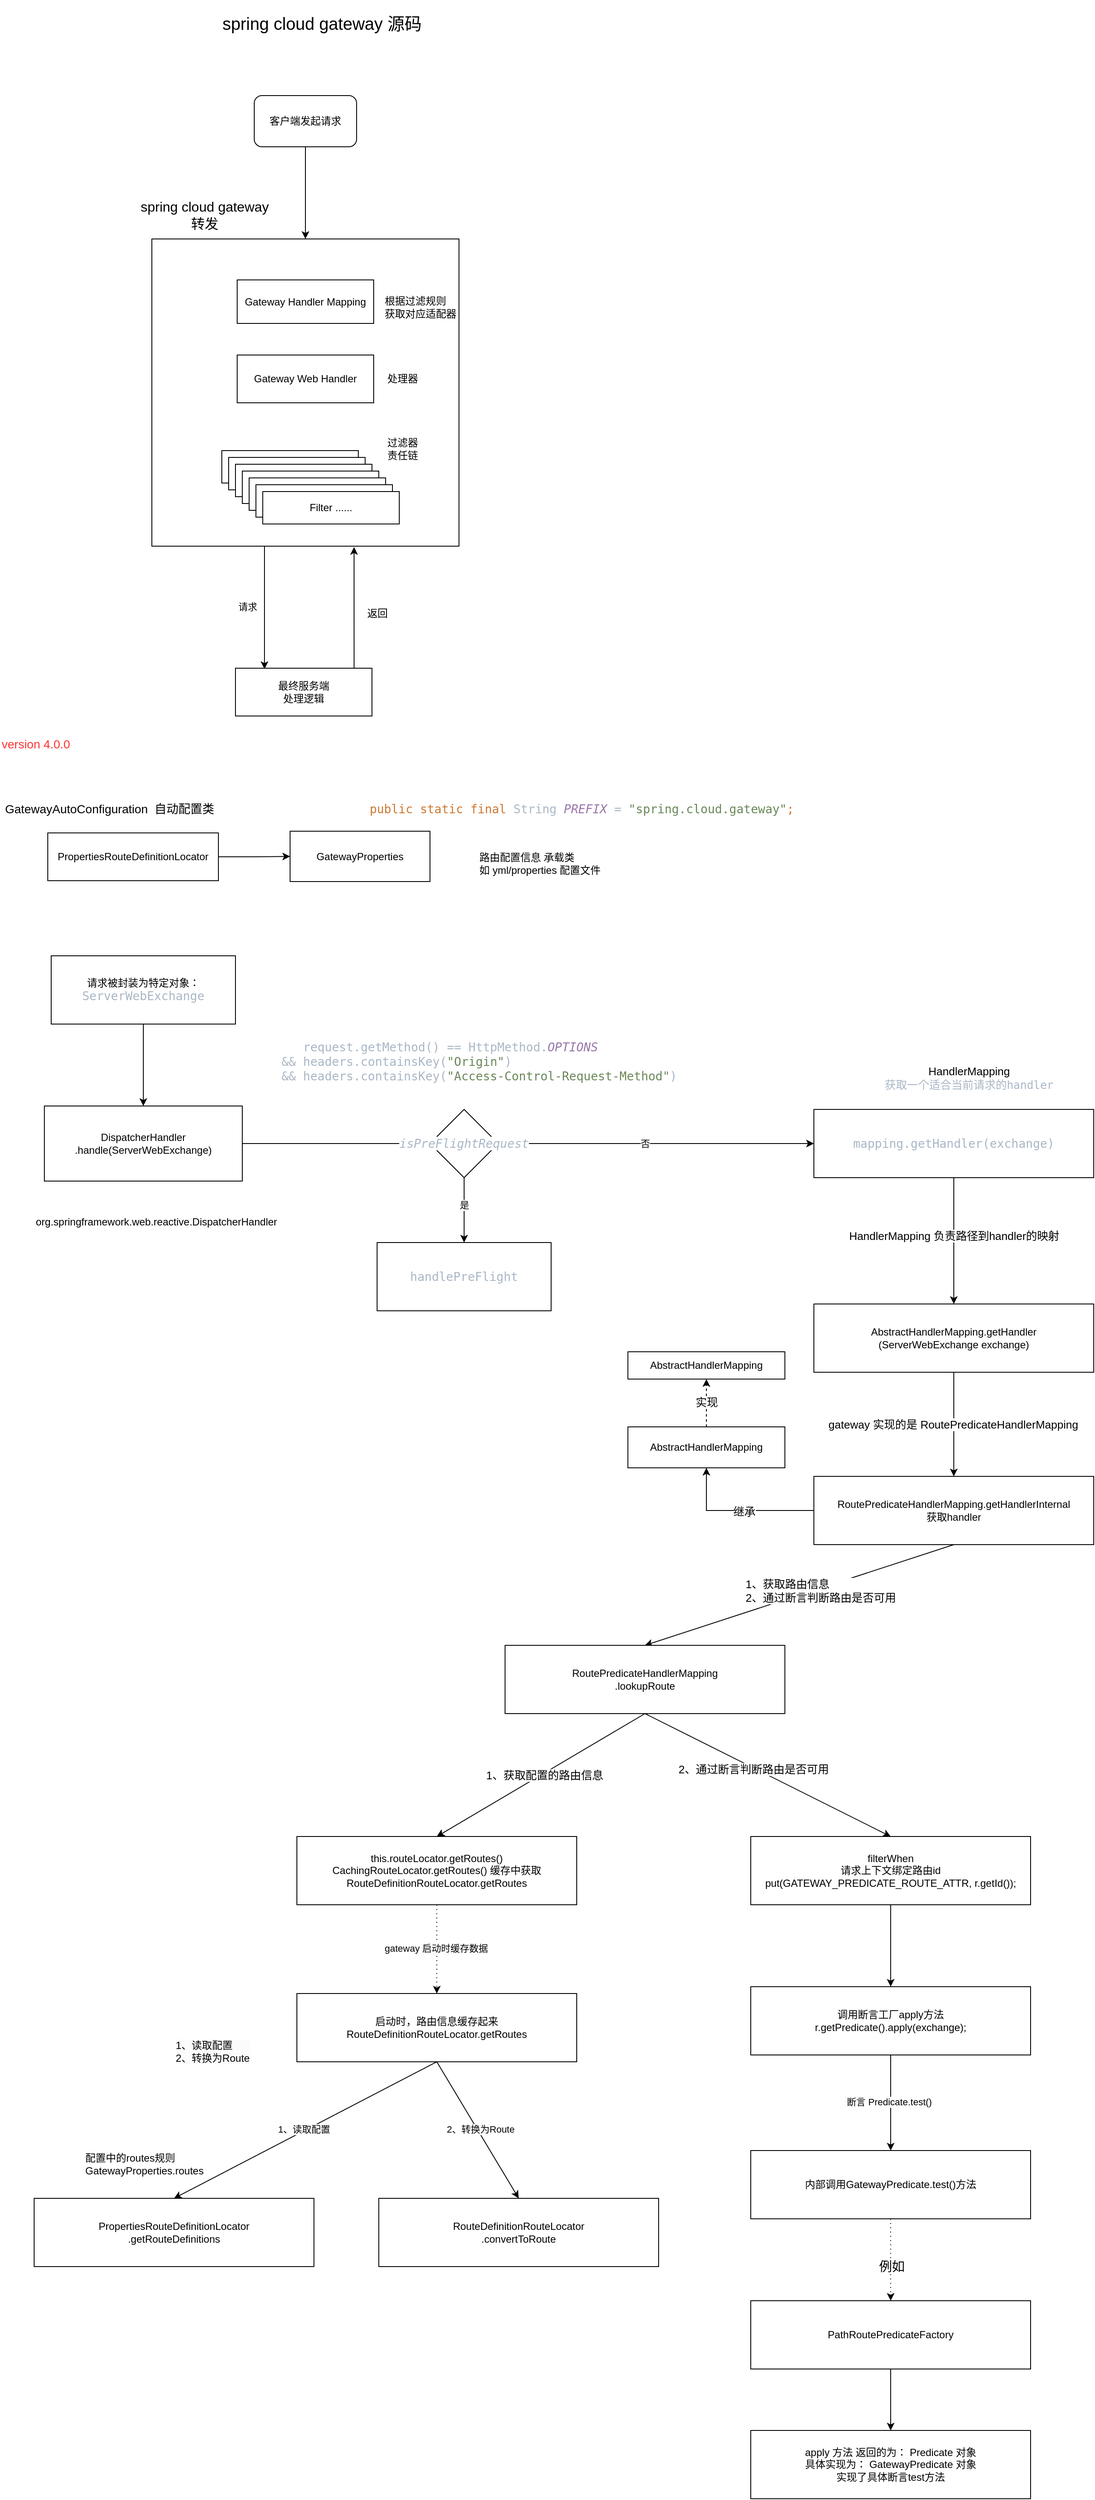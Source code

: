 <mxfile version="24.6.4" type="github">
  <diagram name="第 1 页" id="H3rkJcEj338JZq8r3_St">
    <mxGraphModel dx="1406" dy="651" grid="1" gridSize="8" guides="1" tooltips="1" connect="1" arrows="1" fold="1" page="1" pageScale="1" pageWidth="827" pageHeight="1169" math="0" shadow="0">
      <root>
        <mxCell id="0" />
        <mxCell id="1" parent="0" />
        <mxCell id="rggu2RhGOUVgy3bwYuPT-10" value="" style="whiteSpace=wrap;html=1;aspect=fixed;" vertex="1" parent="1">
          <mxGeometry x="218" y="304" width="360" height="360" as="geometry" />
        </mxCell>
        <mxCell id="rggu2RhGOUVgy3bwYuPT-2" value="spring cloud gateway 源码" style="text;html=1;align=center;verticalAlign=middle;whiteSpace=wrap;rounded=0;fontSize=20;" vertex="1" parent="1">
          <mxGeometry x="235" y="24" width="365" height="54" as="geometry" />
        </mxCell>
        <mxCell id="rggu2RhGOUVgy3bwYuPT-8" style="edgeStyle=orthogonalEdgeStyle;rounded=0;orthogonalLoop=1;jettySize=auto;html=1;exitX=0.5;exitY=1;exitDx=0;exitDy=0;fontSize=12;" edge="1" parent="1" source="rggu2RhGOUVgy3bwYuPT-7" target="rggu2RhGOUVgy3bwYuPT-10">
          <mxGeometry relative="1" as="geometry">
            <mxPoint x="380" y="288" as="targetPoint" />
          </mxGeometry>
        </mxCell>
        <mxCell id="rggu2RhGOUVgy3bwYuPT-7" value="客户端发起请求" style="rounded=1;whiteSpace=wrap;html=1;" vertex="1" parent="1">
          <mxGeometry x="338" y="136" width="120" height="60" as="geometry" />
        </mxCell>
        <mxCell id="rggu2RhGOUVgy3bwYuPT-29" style="edgeStyle=orthogonalEdgeStyle;rounded=0;orthogonalLoop=1;jettySize=auto;html=1;exitX=0.5;exitY=1;exitDx=0;exitDy=0;" edge="1" parent="1">
          <mxGeometry relative="1" as="geometry">
            <mxPoint x="350" y="664" as="sourcePoint" />
            <mxPoint x="350" y="808" as="targetPoint" />
            <Array as="points">
              <mxPoint x="350" y="720" />
              <mxPoint x="350" y="720" />
            </Array>
          </mxGeometry>
        </mxCell>
        <mxCell id="rggu2RhGOUVgy3bwYuPT-34" value="请求" style="edgeLabel;html=1;align=center;verticalAlign=middle;resizable=0;points=[];" vertex="1" connectable="0" parent="rggu2RhGOUVgy3bwYuPT-29">
          <mxGeometry x="-0.25" y="1" relative="1" as="geometry">
            <mxPoint x="-21" y="17" as="offset" />
          </mxGeometry>
        </mxCell>
        <mxCell id="rggu2RhGOUVgy3bwYuPT-12" value="spring cloud gateway&lt;div style=&quot;font-size: 16px;&quot;&gt;转发&lt;/div&gt;" style="text;html=1;align=center;verticalAlign=middle;whiteSpace=wrap;rounded=0;fontSize=16;" vertex="1" parent="1">
          <mxGeometry x="200" y="256" width="160" height="40" as="geometry" />
        </mxCell>
        <mxCell id="rggu2RhGOUVgy3bwYuPT-13" value="Gateway Handler Mapping" style="rounded=0;whiteSpace=wrap;html=1;" vertex="1" parent="1">
          <mxGeometry x="318" y="352" width="160" height="51" as="geometry" />
        </mxCell>
        <mxCell id="rggu2RhGOUVgy3bwYuPT-14" value="&lt;div&gt;根据过滤规则&lt;/div&gt;&lt;span style=&quot;color: rgb(0, 0, 0); font-family: Helvetica; font-size: 12px; font-style: normal; font-variant-ligatures: normal; font-variant-caps: normal; font-weight: 400; letter-spacing: normal; orphans: 2; text-indent: 0px; text-transform: none; widows: 2; word-spacing: 0px; -webkit-text-stroke-width: 0px; white-space: normal; background-color: rgb(251, 251, 251); text-decoration-thickness: initial; text-decoration-style: initial; text-decoration-color: initial; float: none; display: inline !important;&quot;&gt;获取对应适配器&lt;/span&gt;" style="text;html=1;align=left;verticalAlign=middle;whiteSpace=wrap;rounded=0;" vertex="1" parent="1">
          <mxGeometry x="489" y="368" width="104" height="32" as="geometry" />
        </mxCell>
        <mxCell id="rggu2RhGOUVgy3bwYuPT-18" value="Gateway Web Handler" style="rounded=0;whiteSpace=wrap;html=1;" vertex="1" parent="1">
          <mxGeometry x="318" y="440" width="160" height="56" as="geometry" />
        </mxCell>
        <mxCell id="rggu2RhGOUVgy3bwYuPT-19" value="处理器" style="text;html=1;align=left;verticalAlign=middle;whiteSpace=wrap;rounded=0;" vertex="1" parent="1">
          <mxGeometry x="492" y="458" width="80" height="20" as="geometry" />
        </mxCell>
        <mxCell id="rggu2RhGOUVgy3bwYuPT-20" value="Filter ......" style="rounded=0;whiteSpace=wrap;html=1;" vertex="1" parent="1">
          <mxGeometry x="300" y="552" width="160" height="38" as="geometry" />
        </mxCell>
        <mxCell id="rggu2RhGOUVgy3bwYuPT-21" value="Filter ......" style="rounded=0;whiteSpace=wrap;html=1;" vertex="1" parent="1">
          <mxGeometry x="308" y="560" width="160" height="38" as="geometry" />
        </mxCell>
        <mxCell id="rggu2RhGOUVgy3bwYuPT-22" value="Filter ......" style="rounded=0;whiteSpace=wrap;html=1;" vertex="1" parent="1">
          <mxGeometry x="316" y="568" width="160" height="38" as="geometry" />
        </mxCell>
        <mxCell id="rggu2RhGOUVgy3bwYuPT-23" value="Filter ......" style="rounded=0;whiteSpace=wrap;html=1;" vertex="1" parent="1">
          <mxGeometry x="324" y="576" width="160" height="38" as="geometry" />
        </mxCell>
        <mxCell id="rggu2RhGOUVgy3bwYuPT-24" value="Filter ......" style="rounded=0;whiteSpace=wrap;html=1;" vertex="1" parent="1">
          <mxGeometry x="332" y="584" width="160" height="38" as="geometry" />
        </mxCell>
        <mxCell id="rggu2RhGOUVgy3bwYuPT-25" value="Filter ......" style="rounded=0;whiteSpace=wrap;html=1;" vertex="1" parent="1">
          <mxGeometry x="340" y="592" width="160" height="38" as="geometry" />
        </mxCell>
        <mxCell id="rggu2RhGOUVgy3bwYuPT-26" value="Filter ......" style="rounded=0;whiteSpace=wrap;html=1;" vertex="1" parent="1">
          <mxGeometry x="348" y="600" width="160" height="38" as="geometry" />
        </mxCell>
        <mxCell id="rggu2RhGOUVgy3bwYuPT-27" value="过滤器&lt;div&gt;责任链&lt;/div&gt;" style="text;html=1;align=left;verticalAlign=middle;whiteSpace=wrap;rounded=0;" vertex="1" parent="1">
          <mxGeometry x="492" y="532" width="56" height="36" as="geometry" />
        </mxCell>
        <mxCell id="rggu2RhGOUVgy3bwYuPT-28" value="最终服务端&lt;div&gt;处理逻辑&lt;/div&gt;" style="rounded=0;whiteSpace=wrap;html=1;" vertex="1" parent="1">
          <mxGeometry x="316" y="807" width="160" height="56" as="geometry" />
        </mxCell>
        <mxCell id="rggu2RhGOUVgy3bwYuPT-31" style="edgeStyle=orthogonalEdgeStyle;rounded=0;orthogonalLoop=1;jettySize=auto;html=1;exitX=0.869;exitY=0;exitDx=0;exitDy=0;exitPerimeter=0;" edge="1" parent="1" source="rggu2RhGOUVgy3bwYuPT-28">
          <mxGeometry relative="1" as="geometry">
            <mxPoint x="434" y="807" as="sourcePoint" />
            <mxPoint x="455" y="665" as="targetPoint" />
          </mxGeometry>
        </mxCell>
        <mxCell id="rggu2RhGOUVgy3bwYuPT-32" value="返回" style="text;html=1;align=center;verticalAlign=middle;resizable=0;points=[];autosize=1;strokeColor=none;fillColor=none;" vertex="1" parent="1">
          <mxGeometry x="458" y="727" width="48" height="32" as="geometry" />
        </mxCell>
        <mxCell id="rggu2RhGOUVgy3bwYuPT-36" value="GatewayAutoConfiguration&amp;nbsp; 自动配置类" style="text;html=1;align=left;verticalAlign=middle;whiteSpace=wrap;rounded=0;fontSize=14;" vertex="1" parent="1">
          <mxGeometry x="44" y="944" width="264" height="56" as="geometry" />
        </mxCell>
        <mxCell id="rggu2RhGOUVgy3bwYuPT-37" value="version 4.0.0" style="text;html=1;align=left;verticalAlign=middle;whiteSpace=wrap;rounded=0;fontSize=14;fontColor=#FF3333;" vertex="1" parent="1">
          <mxGeometry x="40" y="880" width="112" height="32" as="geometry" />
        </mxCell>
        <mxCell id="rggu2RhGOUVgy3bwYuPT-39" style="edgeStyle=orthogonalEdgeStyle;rounded=0;orthogonalLoop=1;jettySize=auto;html=1;exitX=1;exitY=0.5;exitDx=0;exitDy=0;entryX=0;entryY=0.5;entryDx=0;entryDy=0;" edge="1" parent="1" source="rggu2RhGOUVgy3bwYuPT-38" target="rggu2RhGOUVgy3bwYuPT-40">
          <mxGeometry relative="1" as="geometry">
            <mxPoint x="376" y="1040" as="targetPoint" />
          </mxGeometry>
        </mxCell>
        <mxCell id="rggu2RhGOUVgy3bwYuPT-38" value="PropertiesRouteDefinitionLocator" style="rounded=0;whiteSpace=wrap;html=1;align=center;" vertex="1" parent="1">
          <mxGeometry x="96" y="1000" width="200" height="56" as="geometry" />
        </mxCell>
        <mxCell id="rggu2RhGOUVgy3bwYuPT-40" value="GatewayProperties" style="rounded=0;whiteSpace=wrap;html=1;" vertex="1" parent="1">
          <mxGeometry x="380" y="998" width="164" height="59" as="geometry" />
        </mxCell>
        <UserObject label="&lt;div style=&quot;color: rgb(169, 183, 198); font-family: &amp;quot;JetBrains Mono&amp;quot;, monospace; font-size: 10.5pt; white-space: pre;&quot;&gt;&lt;span style=&quot;background-color: rgb(255, 255, 255);&quot;&gt;&lt;span style=&quot;color: rgb(204, 120, 50);&quot;&gt;public static final &lt;/span&gt;String &lt;span style=&quot;color: rgb(152, 118, 170); font-style: italic;&quot;&gt;PREFIX &lt;/span&gt;= &lt;span style=&quot;color: rgb(106, 135, 89);&quot;&gt;&quot;spring.cloud.gateway&quot;&lt;/span&gt;&lt;span style=&quot;color: rgb(204, 120, 50);&quot;&gt;;&lt;/span&gt;&lt;/span&gt;&lt;/div&gt;" id="rggu2RhGOUVgy3bwYuPT-41">
          <mxCell style="text;html=1;align=center;verticalAlign=middle;whiteSpace=wrap;rounded=0;" vertex="1" parent="1">
            <mxGeometry x="458" y="956" width="528" height="32" as="geometry" />
          </mxCell>
        </UserObject>
        <mxCell id="rggu2RhGOUVgy3bwYuPT-43" value="路由配置信息 承载类&lt;div&gt;如 yml/properties 配置文件&lt;/div&gt;" style="text;html=1;align=left;verticalAlign=middle;whiteSpace=wrap;rounded=0;" vertex="1" parent="1">
          <mxGeometry x="600" y="1016" width="176" height="40" as="geometry" />
        </mxCell>
        <mxCell id="rggu2RhGOUVgy3bwYuPT-51" style="edgeStyle=orthogonalEdgeStyle;rounded=0;orthogonalLoop=1;jettySize=auto;html=1;exitX=1;exitY=0.5;exitDx=0;exitDy=0;" edge="1" parent="1" source="rggu2RhGOUVgy3bwYuPT-44" target="rggu2RhGOUVgy3bwYuPT-50">
          <mxGeometry relative="1" as="geometry" />
        </mxCell>
        <mxCell id="rggu2RhGOUVgy3bwYuPT-44" value="DispatcherHandler&lt;div&gt;.handle(ServerWebExchange)&lt;/div&gt;" style="rounded=0;whiteSpace=wrap;html=1;align=center;" vertex="1" parent="1">
          <mxGeometry x="92" y="1320" width="232" height="88" as="geometry" />
        </mxCell>
        <mxCell id="rggu2RhGOUVgy3bwYuPT-45" value="org.springframework.web.reactive.DispatcherHandler" style="text;html=1;align=left;verticalAlign=middle;whiteSpace=wrap;rounded=0;" vertex="1" parent="1">
          <mxGeometry x="80" y="1440" width="296" height="32" as="geometry" />
        </mxCell>
        <mxCell id="rggu2RhGOUVgy3bwYuPT-48" style="edgeStyle=orthogonalEdgeStyle;rounded=0;orthogonalLoop=1;jettySize=auto;html=1;exitX=0.5;exitY=1;exitDx=0;exitDy=0;" edge="1" parent="1" source="rggu2RhGOUVgy3bwYuPT-47" target="rggu2RhGOUVgy3bwYuPT-44">
          <mxGeometry relative="1" as="geometry" />
        </mxCell>
        <mxCell id="rggu2RhGOUVgy3bwYuPT-47" value="请求被封装为特定对象：&lt;span style=&quot;color: rgb(169, 183, 198); font-family: &amp;quot;JetBrains Mono&amp;quot;, monospace; font-size: 10.5pt; white-space: pre; background-color: rgb(255, 255, 255);&quot;&gt;ServerWebExchange&lt;/span&gt;" style="rounded=0;whiteSpace=wrap;html=1;align=center;" vertex="1" parent="1">
          <mxGeometry x="100" y="1144" width="216" height="80" as="geometry" />
        </mxCell>
        <mxCell id="rggu2RhGOUVgy3bwYuPT-49" value="&lt;div style=&quot;color: rgb(169, 183, 198); font-family: &amp;quot;JetBrains Mono&amp;quot;, monospace; font-size: 10.5pt; white-space: pre;&quot;&gt;&lt;span style=&quot;background-color: rgb(255, 255, 255);&quot;&gt;handlePreFlight&lt;/span&gt;&lt;/div&gt;" style="rounded=0;whiteSpace=wrap;html=1;align=center;" vertex="1" parent="1">
          <mxGeometry x="482" y="1480" width="204" height="80" as="geometry" />
        </mxCell>
        <mxCell id="rggu2RhGOUVgy3bwYuPT-54" style="edgeStyle=orthogonalEdgeStyle;rounded=0;orthogonalLoop=1;jettySize=auto;html=1;" edge="1" parent="1" source="rggu2RhGOUVgy3bwYuPT-50" target="rggu2RhGOUVgy3bwYuPT-49">
          <mxGeometry relative="1" as="geometry" />
        </mxCell>
        <mxCell id="rggu2RhGOUVgy3bwYuPT-55" value="是" style="edgeLabel;html=1;align=center;verticalAlign=middle;resizable=0;points=[];" vertex="1" connectable="0" parent="rggu2RhGOUVgy3bwYuPT-54">
          <mxGeometry x="-0.152" relative="1" as="geometry">
            <mxPoint as="offset" />
          </mxGeometry>
        </mxCell>
        <mxCell id="rggu2RhGOUVgy3bwYuPT-56" style="edgeStyle=orthogonalEdgeStyle;rounded=0;orthogonalLoop=1;jettySize=auto;html=1;" edge="1" parent="1" source="rggu2RhGOUVgy3bwYuPT-50" target="rggu2RhGOUVgy3bwYuPT-57">
          <mxGeometry relative="1" as="geometry">
            <mxPoint x="776" y="1364" as="targetPoint" />
          </mxGeometry>
        </mxCell>
        <mxCell id="rggu2RhGOUVgy3bwYuPT-58" value="否" style="edgeLabel;html=1;align=center;verticalAlign=middle;resizable=0;points=[];" vertex="1" connectable="0" parent="rggu2RhGOUVgy3bwYuPT-56">
          <mxGeometry x="-0.073" relative="1" as="geometry">
            <mxPoint as="offset" />
          </mxGeometry>
        </mxCell>
        <mxCell id="rggu2RhGOUVgy3bwYuPT-50" value="&lt;div style=&quot;color: rgb(169, 183, 198); font-family: &amp;quot;JetBrains Mono&amp;quot;, monospace; font-size: 10.5pt; white-space: pre;&quot;&gt;&lt;span style=&quot;font-style: italic; background-color: rgb(255, 255, 255);&quot;&gt;isPreFlightRequest&lt;/span&gt;&lt;/div&gt;" style="rhombus;whiteSpace=wrap;html=1;" vertex="1" parent="1">
          <mxGeometry x="544" y="1324" width="80" height="80" as="geometry" />
        </mxCell>
        <mxCell id="rggu2RhGOUVgy3bwYuPT-53" value="&lt;div style=&quot;color: rgb(169, 183, 198); font-family: &amp;quot;JetBrains Mono&amp;quot;, monospace; font-size: 10.5pt; white-space: pre;&quot;&gt;&lt;span style=&quot;background-color: rgb(255, 255, 255);&quot;&gt;   request.getMethod() == HttpMethod.&lt;span style=&quot;color: rgb(152, 118, 170); font-style: italic;&quot;&gt;OPTIONS &lt;/span&gt;&lt;/span&gt;&lt;/div&gt;&lt;div style=&quot;color: rgb(169, 183, 198); font-family: &amp;quot;JetBrains Mono&amp;quot;, monospace; font-size: 10.5pt; white-space: pre;&quot;&gt;&lt;span style=&quot;background-color: rgb(255, 255, 255);&quot;&gt;&amp;amp;&amp;amp; headers.containsKey(&lt;span style=&quot;color: rgb(106, 135, 89);&quot;&gt;&quot;Origin&quot;&lt;/span&gt;) &lt;/span&gt;&lt;/div&gt;&lt;div style=&quot;color: rgb(169, 183, 198); font-family: &amp;quot;JetBrains Mono&amp;quot;, monospace; font-size: 10.5pt; white-space: pre;&quot;&gt;&lt;span style=&quot;background-color: rgb(255, 255, 255);&quot;&gt;&amp;amp;&amp;amp; headers.containsKey(&lt;span style=&quot;color: rgb(106, 135, 89);&quot;&gt;&quot;Access-Control-Request-Method&quot;&lt;/span&gt;)&lt;/span&gt;&lt;/div&gt;" style="text;html=1;align=left;verticalAlign=middle;whiteSpace=wrap;rounded=0;" vertex="1" parent="1">
          <mxGeometry x="368" y="1232" width="474" height="72" as="geometry" />
        </mxCell>
        <mxCell id="rggu2RhGOUVgy3bwYuPT-61" style="edgeStyle=orthogonalEdgeStyle;rounded=0;orthogonalLoop=1;jettySize=auto;html=1;exitX=0.5;exitY=1;exitDx=0;exitDy=0;" edge="1" parent="1" source="rggu2RhGOUVgy3bwYuPT-57" target="rggu2RhGOUVgy3bwYuPT-60">
          <mxGeometry relative="1" as="geometry" />
        </mxCell>
        <mxCell id="rggu2RhGOUVgy3bwYuPT-62" value="&lt;font style=&quot;font-size: 13px;&quot;&gt;HandlerMapping 负责路径到handler的映射&lt;/font&gt;" style="edgeLabel;html=1;align=center;verticalAlign=middle;resizable=0;points=[];" vertex="1" connectable="0" parent="rggu2RhGOUVgy3bwYuPT-61">
          <mxGeometry x="-0.378" y="-3" relative="1" as="geometry">
            <mxPoint x="3" y="22" as="offset" />
          </mxGeometry>
        </mxCell>
        <mxCell id="rggu2RhGOUVgy3bwYuPT-57" value="&lt;div style=&quot;&quot;&gt;&lt;font face=&quot;JetBrains Mono, monospace&quot; color=&quot;#a9b7c6&quot;&gt;&lt;span style=&quot;font-size: 14px; white-space: pre;&quot;&gt;mapping.getHandler(exchange)&lt;/span&gt;&lt;/font&gt;&lt;/div&gt;" style="rounded=0;whiteSpace=wrap;html=1;align=center;" vertex="1" parent="1">
          <mxGeometry x="994" y="1324" width="328" height="80" as="geometry" />
        </mxCell>
        <mxCell id="rggu2RhGOUVgy3bwYuPT-59" value="&lt;font style=&quot;font-size: 13px;&quot;&gt;HandlerMapping&lt;/font&gt;&lt;div style=&quot;font-size: 13px;&quot;&gt;&lt;span style=&quot;color: rgb(169, 183, 198); font-family: &amp;quot;JetBrains Mono&amp;quot;, monospace; white-space: pre;&quot;&gt;&lt;font style=&quot;font-size: 13px;&quot;&gt;获取一个适合当前请求的handler&lt;/font&gt;&lt;/span&gt;&lt;br&gt;&lt;/div&gt;" style="text;html=1;align=center;verticalAlign=middle;whiteSpace=wrap;rounded=0;" vertex="1" parent="1">
          <mxGeometry x="1048" y="1269" width="256" height="35" as="geometry" />
        </mxCell>
        <mxCell id="rggu2RhGOUVgy3bwYuPT-64" style="edgeStyle=orthogonalEdgeStyle;rounded=0;orthogonalLoop=1;jettySize=auto;html=1;fontSize=15;" edge="1" parent="1" source="rggu2RhGOUVgy3bwYuPT-60" target="rggu2RhGOUVgy3bwYuPT-63">
          <mxGeometry relative="1" as="geometry" />
        </mxCell>
        <mxCell id="rggu2RhGOUVgy3bwYuPT-66" value="&lt;font style=&quot;font-size: 13px;&quot;&gt;gateway 实现的是&amp;nbsp;RoutePredicateHandlerMapping&lt;/font&gt;" style="edgeLabel;html=1;align=center;verticalAlign=middle;resizable=0;points=[];" vertex="1" connectable="0" parent="rggu2RhGOUVgy3bwYuPT-64">
          <mxGeometry y="-1" relative="1" as="geometry">
            <mxPoint as="offset" />
          </mxGeometry>
        </mxCell>
        <mxCell id="rggu2RhGOUVgy3bwYuPT-60" value="&lt;div style=&quot;&quot;&gt;AbstractHandlerMapping.getHandler&lt;/div&gt;&lt;div style=&quot;&quot;&gt;(ServerWebExchange exchange)&lt;br&gt;&lt;/div&gt;" style="rounded=0;whiteSpace=wrap;html=1;align=center;" vertex="1" parent="1">
          <mxGeometry x="994" y="1552" width="328" height="80" as="geometry" />
        </mxCell>
        <mxCell id="rggu2RhGOUVgy3bwYuPT-69" style="edgeStyle=orthogonalEdgeStyle;rounded=0;orthogonalLoop=1;jettySize=auto;html=1;entryX=0.5;entryY=1;entryDx=0;entryDy=0;" edge="1" parent="1" source="rggu2RhGOUVgy3bwYuPT-63" target="rggu2RhGOUVgy3bwYuPT-67">
          <mxGeometry relative="1" as="geometry" />
        </mxCell>
        <mxCell id="rggu2RhGOUVgy3bwYuPT-70" value="&lt;font style=&quot;font-size: 13px;&quot;&gt;继承&lt;/font&gt;" style="edgeLabel;html=1;align=center;verticalAlign=middle;resizable=0;points=[];" vertex="1" connectable="0" parent="rggu2RhGOUVgy3bwYuPT-69">
          <mxGeometry x="-0.068" y="1" relative="1" as="geometry">
            <mxPoint as="offset" />
          </mxGeometry>
        </mxCell>
        <mxCell id="rggu2RhGOUVgy3bwYuPT-79" style="rounded=0;orthogonalLoop=1;jettySize=auto;html=1;entryX=0.5;entryY=0;entryDx=0;entryDy=0;exitX=0.5;exitY=1;exitDx=0;exitDy=0;" edge="1" parent="1" source="rggu2RhGOUVgy3bwYuPT-63" target="rggu2RhGOUVgy3bwYuPT-78">
          <mxGeometry relative="1" as="geometry" />
        </mxCell>
        <mxCell id="rggu2RhGOUVgy3bwYuPT-80" value="&lt;font style=&quot;font-size: 13px;&quot;&gt;1、获取路由信息&lt;/font&gt;&lt;div style=&quot;font-size: 13px;&quot;&gt;&lt;font style=&quot;font-size: 13px;&quot;&gt;2、通过断言判断路由是否可用&lt;/font&gt;&lt;/div&gt;" style="edgeLabel;html=1;align=left;verticalAlign=middle;resizable=0;points=[];" vertex="1" connectable="0" parent="rggu2RhGOUVgy3bwYuPT-79">
          <mxGeometry x="0.018" y="1" relative="1" as="geometry">
            <mxPoint x="-62" y="-7" as="offset" />
          </mxGeometry>
        </mxCell>
        <mxCell id="rggu2RhGOUVgy3bwYuPT-63" value="&lt;div style=&quot;&quot;&gt;RoutePredicateHandlerMapping.getHandlerInternal&lt;br&gt;&lt;/div&gt;&lt;div style=&quot;&quot;&gt;获取handler&lt;/div&gt;" style="rounded=0;whiteSpace=wrap;html=1;align=center;" vertex="1" parent="1">
          <mxGeometry x="994" y="1754" width="328" height="80" as="geometry" />
        </mxCell>
        <mxCell id="rggu2RhGOUVgy3bwYuPT-76" style="edgeStyle=orthogonalEdgeStyle;rounded=0;orthogonalLoop=1;jettySize=auto;html=1;exitX=0.5;exitY=0;exitDx=0;exitDy=0;dashed=1;" edge="1" parent="1" source="rggu2RhGOUVgy3bwYuPT-67" target="rggu2RhGOUVgy3bwYuPT-68">
          <mxGeometry relative="1" as="geometry" />
        </mxCell>
        <mxCell id="rggu2RhGOUVgy3bwYuPT-77" value="&lt;font style=&quot;font-size: 13px;&quot;&gt;实现&lt;/font&gt;" style="edgeLabel;html=1;align=center;verticalAlign=middle;resizable=0;points=[];" vertex="1" connectable="0" parent="rggu2RhGOUVgy3bwYuPT-76">
          <mxGeometry x="0.056" y="-4" relative="1" as="geometry">
            <mxPoint x="-4" as="offset" />
          </mxGeometry>
        </mxCell>
        <mxCell id="rggu2RhGOUVgy3bwYuPT-67" value="&lt;div style=&quot;&quot;&gt;AbstractHandlerMapping&lt;br&gt;&lt;/div&gt;" style="rounded=0;whiteSpace=wrap;html=1;align=center;" vertex="1" parent="1">
          <mxGeometry x="776" y="1696" width="184" height="48" as="geometry" />
        </mxCell>
        <mxCell id="rggu2RhGOUVgy3bwYuPT-68" value="&lt;div style=&quot;&quot;&gt;AbstractHandlerMapping&lt;br&gt;&lt;/div&gt;" style="rounded=0;whiteSpace=wrap;html=1;align=center;" vertex="1" parent="1">
          <mxGeometry x="776" y="1608" width="184" height="32" as="geometry" />
        </mxCell>
        <mxCell id="rggu2RhGOUVgy3bwYuPT-83" style="rounded=0;orthogonalLoop=1;jettySize=auto;html=1;entryX=0.5;entryY=0;entryDx=0;entryDy=0;exitX=0.5;exitY=1;exitDx=0;exitDy=0;" edge="1" parent="1" source="rggu2RhGOUVgy3bwYuPT-78" target="rggu2RhGOUVgy3bwYuPT-82">
          <mxGeometry relative="1" as="geometry" />
        </mxCell>
        <mxCell id="rggu2RhGOUVgy3bwYuPT-84" value="1、获取配置的路由信息" style="edgeLabel;html=1;align=center;verticalAlign=middle;resizable=0;points=[];fontSize=13;" vertex="1" connectable="0" parent="rggu2RhGOUVgy3bwYuPT-83">
          <mxGeometry x="-0.024" y="2" relative="1" as="geometry">
            <mxPoint as="offset" />
          </mxGeometry>
        </mxCell>
        <mxCell id="rggu2RhGOUVgy3bwYuPT-101" style="rounded=0;orthogonalLoop=1;jettySize=auto;html=1;exitX=0.5;exitY=1;exitDx=0;exitDy=0;entryX=0.5;entryY=0;entryDx=0;entryDy=0;" edge="1" parent="1" source="rggu2RhGOUVgy3bwYuPT-78" target="rggu2RhGOUVgy3bwYuPT-100">
          <mxGeometry relative="1" as="geometry" />
        </mxCell>
        <mxCell id="rggu2RhGOUVgy3bwYuPT-102" value="&lt;span style=&quot;font-size: 13px; text-align: left;&quot;&gt;2、通过断言判断路由是否可用&lt;/span&gt;" style="edgeLabel;html=1;align=center;verticalAlign=middle;resizable=0;points=[];" vertex="1" connectable="0" parent="rggu2RhGOUVgy3bwYuPT-101">
          <mxGeometry x="-0.114" y="-1" relative="1" as="geometry">
            <mxPoint as="offset" />
          </mxGeometry>
        </mxCell>
        <mxCell id="rggu2RhGOUVgy3bwYuPT-78" value="&lt;div style=&quot;&quot;&gt;RoutePredicateHandlerMapping&lt;/div&gt;&lt;div style=&quot;&quot;&gt;.lookupRoute&lt;/div&gt;" style="rounded=0;whiteSpace=wrap;html=1;align=center;" vertex="1" parent="1">
          <mxGeometry x="632" y="1952" width="328" height="80" as="geometry" />
        </mxCell>
        <mxCell id="rggu2RhGOUVgy3bwYuPT-95" style="rounded=0;orthogonalLoop=1;jettySize=auto;html=1;entryX=0.5;entryY=0;entryDx=0;entryDy=0;exitX=0.5;exitY=1;exitDx=0;exitDy=0;" edge="1" parent="1" source="rggu2RhGOUVgy3bwYuPT-97" target="rggu2RhGOUVgy3bwYuPT-94">
          <mxGeometry relative="1" as="geometry">
            <mxPoint x="600" y="2424" as="sourcePoint" />
          </mxGeometry>
        </mxCell>
        <mxCell id="rggu2RhGOUVgy3bwYuPT-96" value="2、转换为Route" style="edgeLabel;html=1;align=center;verticalAlign=middle;resizable=0;points=[];" vertex="1" connectable="0" parent="rggu2RhGOUVgy3bwYuPT-95">
          <mxGeometry x="-0.21" y="2" relative="1" as="geometry">
            <mxPoint x="11" y="17" as="offset" />
          </mxGeometry>
        </mxCell>
        <mxCell id="rggu2RhGOUVgy3bwYuPT-98" style="edgeStyle=orthogonalEdgeStyle;rounded=0;orthogonalLoop=1;jettySize=auto;html=1;dashed=1;dashPattern=1 4;" edge="1" parent="1" source="rggu2RhGOUVgy3bwYuPT-82" target="rggu2RhGOUVgy3bwYuPT-97">
          <mxGeometry relative="1" as="geometry" />
        </mxCell>
        <mxCell id="rggu2RhGOUVgy3bwYuPT-99" value="gateway 启动时缓存数据" style="edgeLabel;html=1;align=center;verticalAlign=middle;resizable=0;points=[];" vertex="1" connectable="0" parent="rggu2RhGOUVgy3bwYuPT-98">
          <mxGeometry x="-0.019" y="-1" relative="1" as="geometry">
            <mxPoint as="offset" />
          </mxGeometry>
        </mxCell>
        <mxCell id="rggu2RhGOUVgy3bwYuPT-82" value="&lt;div style=&quot;&quot;&gt;this.routeLocator.getRoutes()&lt;br&gt;&lt;/div&gt;&lt;div style=&quot;&quot;&gt;CachingRouteLocator.getRoutes() 缓存中获取&lt;br&gt;&lt;/div&gt;&lt;div style=&quot;&quot;&gt;RouteDefinitionRouteLocator.getRoutes&lt;br&gt;&lt;/div&gt;" style="rounded=0;whiteSpace=wrap;html=1;align=center;" vertex="1" parent="1">
          <mxGeometry x="388" y="2176" width="328" height="80" as="geometry" />
        </mxCell>
        <mxCell id="rggu2RhGOUVgy3bwYuPT-89" style="rounded=0;orthogonalLoop=1;jettySize=auto;html=1;entryX=0.5;entryY=0;entryDx=0;entryDy=0;exitX=0.5;exitY=1;exitDx=0;exitDy=0;" edge="1" parent="1" source="rggu2RhGOUVgy3bwYuPT-97" target="rggu2RhGOUVgy3bwYuPT-88">
          <mxGeometry relative="1" as="geometry">
            <mxPoint x="600" y="2424" as="sourcePoint" />
          </mxGeometry>
        </mxCell>
        <mxCell id="rggu2RhGOUVgy3bwYuPT-90" value="1、读取配置" style="edgeLabel;html=1;align=center;verticalAlign=middle;resizable=0;points=[];" vertex="1" connectable="0" parent="rggu2RhGOUVgy3bwYuPT-89">
          <mxGeometry x="0.009" y="-2" relative="1" as="geometry">
            <mxPoint as="offset" />
          </mxGeometry>
        </mxCell>
        <mxCell id="rggu2RhGOUVgy3bwYuPT-88" value="&lt;div style=&quot;&quot;&gt;PropertiesRouteDefinitionLocator&lt;/div&gt;&lt;div style=&quot;&quot;&gt;.getRouteDefinitions&lt;/div&gt;" style="rounded=0;whiteSpace=wrap;html=1;align=center;" vertex="1" parent="1">
          <mxGeometry x="80" y="2600" width="328" height="80" as="geometry" />
        </mxCell>
        <mxCell id="rggu2RhGOUVgy3bwYuPT-92" value="&lt;div&gt;配置中的routes规则&lt;/div&gt;GatewayProperties.routes" style="text;html=1;align=left;verticalAlign=middle;whiteSpace=wrap;rounded=0;" vertex="1" parent="1">
          <mxGeometry x="138" y="2536" width="168" height="48" as="geometry" />
        </mxCell>
        <mxCell id="rggu2RhGOUVgy3bwYuPT-93" value="&lt;div style=&quot;forced-color-adjust: none; color: rgb(0, 0, 0); font-family: Helvetica; font-size: 12px; font-style: normal; font-variant-ligatures: normal; font-variant-caps: normal; font-weight: 400; letter-spacing: normal; orphans: 2; text-indent: 0px; text-transform: none; widows: 2; word-spacing: 0px; -webkit-text-stroke-width: 0px; white-space: normal; background-color: rgb(251, 251, 251); text-decoration-thickness: initial; text-decoration-style: initial; text-decoration-color: initial;&quot;&gt;1、读取配置&lt;/div&gt;&lt;div style=&quot;forced-color-adjust: none; color: rgb(0, 0, 0); font-family: Helvetica; font-size: 12px; font-style: normal; font-variant-ligatures: normal; font-variant-caps: normal; font-weight: 400; letter-spacing: normal; orphans: 2; text-indent: 0px; text-transform: none; widows: 2; word-spacing: 0px; -webkit-text-stroke-width: 0px; white-space: normal; background-color: rgb(251, 251, 251); text-decoration-thickness: initial; text-decoration-style: initial; text-decoration-color: initial;&quot;&gt;2、转换为Route&lt;/div&gt;" style="text;html=1;align=left;verticalAlign=middle;whiteSpace=wrap;rounded=0;" vertex="1" parent="1">
          <mxGeometry x="244" y="2408" width="112" height="40" as="geometry" />
        </mxCell>
        <mxCell id="rggu2RhGOUVgy3bwYuPT-94" value="&lt;div style=&quot;&quot;&gt;RouteDefinitionRouteLocator&lt;br&gt;&lt;/div&gt;&lt;div style=&quot;&quot;&gt;.convertToRoute&lt;/div&gt;" style="rounded=0;whiteSpace=wrap;html=1;align=center;" vertex="1" parent="1">
          <mxGeometry x="484" y="2600" width="328" height="80" as="geometry" />
        </mxCell>
        <mxCell id="rggu2RhGOUVgy3bwYuPT-97" value="&lt;div style=&quot;&quot;&gt;启动时，路由信息缓存起来&lt;/div&gt;&lt;div style=&quot;&quot;&gt;RouteDefinitionRouteLocator.getRoutes&lt;br&gt;&lt;/div&gt;" style="rounded=0;whiteSpace=wrap;html=1;align=center;" vertex="1" parent="1">
          <mxGeometry x="388" y="2360" width="328" height="80" as="geometry" />
        </mxCell>
        <mxCell id="rggu2RhGOUVgy3bwYuPT-104" style="edgeStyle=orthogonalEdgeStyle;rounded=0;orthogonalLoop=1;jettySize=auto;html=1;exitX=0.5;exitY=1;exitDx=0;exitDy=0;" edge="1" parent="1" source="rggu2RhGOUVgy3bwYuPT-100" target="rggu2RhGOUVgy3bwYuPT-103">
          <mxGeometry relative="1" as="geometry" />
        </mxCell>
        <mxCell id="rggu2RhGOUVgy3bwYuPT-100" value="&lt;div style=&quot;&quot;&gt;filterWhen&lt;br&gt;&lt;/div&gt;&lt;div style=&quot;&quot;&gt;请求上下文绑定路由id&lt;/div&gt;&lt;div style=&quot;&quot;&gt;put(GATEWAY_PREDICATE_ROUTE_ATTR, r.getId());&lt;br&gt;&lt;/div&gt;" style="rounded=0;whiteSpace=wrap;html=1;align=center;" vertex="1" parent="1">
          <mxGeometry x="920" y="2176" width="328" height="80" as="geometry" />
        </mxCell>
        <mxCell id="rggu2RhGOUVgy3bwYuPT-107" style="edgeStyle=orthogonalEdgeStyle;rounded=0;orthogonalLoop=1;jettySize=auto;html=1;exitX=0.5;exitY=1;exitDx=0;exitDy=0;" edge="1" parent="1" source="rggu2RhGOUVgy3bwYuPT-103" target="rggu2RhGOUVgy3bwYuPT-106">
          <mxGeometry relative="1" as="geometry" />
        </mxCell>
        <mxCell id="rggu2RhGOUVgy3bwYuPT-108" value="&lt;span style=&quot;color: rgba(0, 0, 0, 0); font-family: monospace; font-size: 0px; text-align: start; background-color: rgb(251, 251, 251);&quot;&gt;%3CmxGraphModel%3E%3Croot%3E%3CmxCell%20id%3D%220%22%2F%3E%3CmxCell%20id%3D%221%22%20parent%3D%220%22%2F%3E%3CmxCell%20id%3D%222%22%20value%3D%22%26lt%3Bdiv%20style%3D%26quot%3B%26quot%3B%26gt%3B%E8%B0%83%E7%94%A8%E6%96%AD%E8%A8%80%E5%B7%A5%E5%8E%82apply%E6%96%B9%E6%B3%95%26lt%3B%2Fdiv%26gt%3B%26lt%3Bdiv%20style%3D%26quot%3B%26quot%3B%26gt%3Br.getPredicate().apply(exchange)%3B%26lt%3Bbr%26gt%3B%26lt%3B%2Fdiv%26gt%3B%22%20style%3D%22rounded%3D0%3BwhiteSpace%3Dwrap%3Bhtml%3D1%3Balign%3Dcenter%3B%22%20vertex%3D%221%22%20parent%3D%221%22%3E%3CmxGeometry%20x%3D%22920%22%20y%3D%222352%22%20width%3D%22328%22%20height%3D%2280%22%20as%3D%22geometry%22%2F%3E%3C%2FmxCell%3E%3C%2Froot%3E%3C%2FmxGraphModel%3&lt;/span&gt;" style="edgeLabel;html=1;align=center;verticalAlign=middle;resizable=0;points=[];" vertex="1" connectable="0" parent="rggu2RhGOUVgy3bwYuPT-107">
          <mxGeometry x="0.021" y="-2" relative="1" as="geometry">
            <mxPoint as="offset" />
          </mxGeometry>
        </mxCell>
        <mxCell id="rggu2RhGOUVgy3bwYuPT-109" value="断言 Predicate.test()" style="edgeLabel;html=1;align=center;verticalAlign=middle;resizable=0;points=[];" vertex="1" connectable="0" parent="rggu2RhGOUVgy3bwYuPT-107">
          <mxGeometry x="-0.021" y="-2" relative="1" as="geometry">
            <mxPoint as="offset" />
          </mxGeometry>
        </mxCell>
        <mxCell id="rggu2RhGOUVgy3bwYuPT-103" value="&lt;div style=&quot;&quot;&gt;调用断言工厂apply方法&lt;/div&gt;&lt;div style=&quot;&quot;&gt;r.getPredicate().apply(exchange);&lt;br&gt;&lt;/div&gt;" style="rounded=0;whiteSpace=wrap;html=1;align=center;" vertex="1" parent="1">
          <mxGeometry x="920" y="2352" width="328" height="80" as="geometry" />
        </mxCell>
        <mxCell id="rggu2RhGOUVgy3bwYuPT-114" value="" style="edgeStyle=orthogonalEdgeStyle;rounded=0;orthogonalLoop=1;jettySize=auto;html=1;dashed=1;dashPattern=1 4;" edge="1" parent="1" source="rggu2RhGOUVgy3bwYuPT-106" target="rggu2RhGOUVgy3bwYuPT-113">
          <mxGeometry relative="1" as="geometry" />
        </mxCell>
        <mxCell id="rggu2RhGOUVgy3bwYuPT-115" value="&lt;font style=&quot;font-size: 15px;&quot;&gt;例如&lt;/font&gt;" style="edgeLabel;html=1;align=center;verticalAlign=middle;resizable=0;points=[];" vertex="1" connectable="0" parent="rggu2RhGOUVgy3bwYuPT-114">
          <mxGeometry x="0.146" y="1" relative="1" as="geometry">
            <mxPoint as="offset" />
          </mxGeometry>
        </mxCell>
        <mxCell id="rggu2RhGOUVgy3bwYuPT-106" value="&lt;div style=&quot;&quot;&gt;内部调用GatewayPredicate.test()方法&lt;/div&gt;" style="rounded=0;whiteSpace=wrap;html=1;align=center;" vertex="1" parent="1">
          <mxGeometry x="920" y="2544" width="328" height="80" as="geometry" />
        </mxCell>
        <mxCell id="rggu2RhGOUVgy3bwYuPT-116" style="edgeStyle=orthogonalEdgeStyle;rounded=0;orthogonalLoop=1;jettySize=auto;html=1;" edge="1" parent="1" source="rggu2RhGOUVgy3bwYuPT-113" target="rggu2RhGOUVgy3bwYuPT-117">
          <mxGeometry relative="1" as="geometry">
            <mxPoint x="1084" y="2864" as="targetPoint" />
          </mxGeometry>
        </mxCell>
        <mxCell id="rggu2RhGOUVgy3bwYuPT-113" value="PathRoutePredicateFactory" style="rounded=0;whiteSpace=wrap;html=1;" vertex="1" parent="1">
          <mxGeometry x="920" y="2720" width="328" height="80" as="geometry" />
        </mxCell>
        <mxCell id="rggu2RhGOUVgy3bwYuPT-117" value="apply 方法 返回的为： Predicate 对象&lt;div&gt;具体实现为： GatewayPredicate 对象&lt;/div&gt;&lt;div&gt;实现了具体断言test方法&lt;/div&gt;" style="rounded=0;whiteSpace=wrap;html=1;" vertex="1" parent="1">
          <mxGeometry x="920" y="2872" width="328" height="80" as="geometry" />
        </mxCell>
      </root>
    </mxGraphModel>
  </diagram>
</mxfile>
